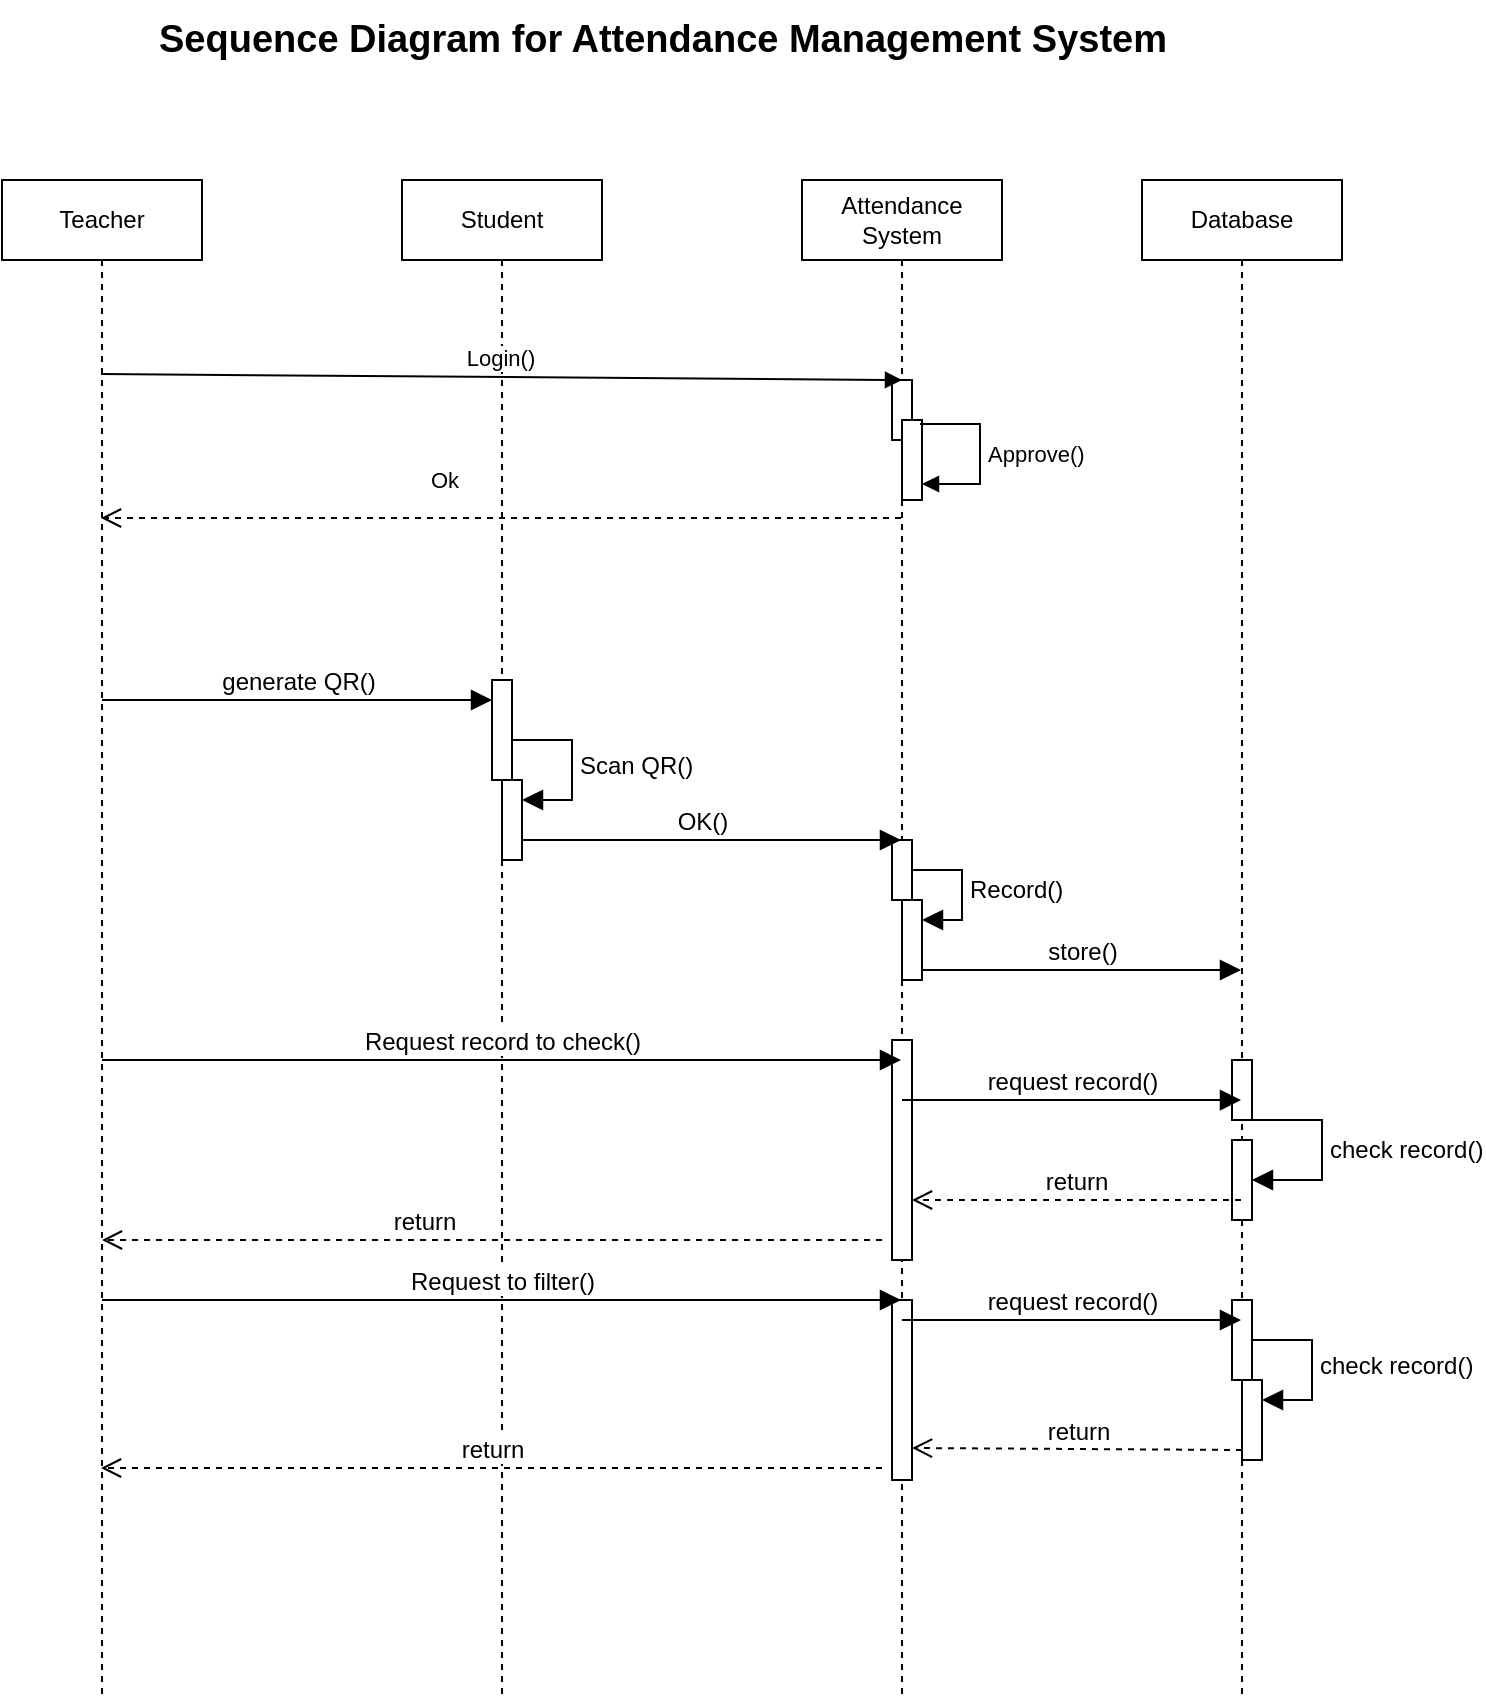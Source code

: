 <mxfile version="24.4.9" type="github">
  <diagram name="Page-1" id="T3-toPrj7-Y9PyS_owqm">
    <mxGraphModel dx="880" dy="460" grid="1" gridSize="10" guides="1" tooltips="1" connect="1" arrows="1" fold="1" page="1" pageScale="1" pageWidth="850" pageHeight="1100" math="0" shadow="0">
      <root>
        <mxCell id="0" />
        <mxCell id="1" parent="0" />
        <mxCell id="j7JZLh6YF1ddT1S2mV3M-3" value="Teacher" style="shape=umlLifeline;perimeter=lifelinePerimeter;whiteSpace=wrap;html=1;container=1;dropTarget=0;collapsible=0;recursiveResize=0;outlineConnect=0;portConstraint=eastwest;newEdgeStyle={&quot;curved&quot;:0,&quot;rounded&quot;:0};" parent="1" vertex="1">
          <mxGeometry x="40" y="240" width="100" height="760" as="geometry" />
        </mxCell>
        <mxCell id="j7JZLh6YF1ddT1S2mV3M-4" value="Student" style="shape=umlLifeline;perimeter=lifelinePerimeter;whiteSpace=wrap;html=1;container=1;dropTarget=0;collapsible=0;recursiveResize=0;outlineConnect=0;portConstraint=eastwest;newEdgeStyle={&quot;curved&quot;:0,&quot;rounded&quot;:0};" parent="1" vertex="1">
          <mxGeometry x="240" y="240" width="100" height="760" as="geometry" />
        </mxCell>
        <mxCell id="bpxcCdH2ggFQAJEEPQ4z-16" value="" style="html=1;points=[[0,0,0,0,5],[0,1,0,0,-5],[1,0,0,0,5],[1,1,0,0,-5]];perimeter=orthogonalPerimeter;outlineConnect=0;targetShapes=umlLifeline;portConstraint=eastwest;newEdgeStyle={&quot;curved&quot;:0,&quot;rounded&quot;:0};" parent="j7JZLh6YF1ddT1S2mV3M-4" vertex="1">
          <mxGeometry x="45" y="250" width="10" height="50" as="geometry" />
        </mxCell>
        <mxCell id="bpxcCdH2ggFQAJEEPQ4z-19" value="" style="html=1;points=[[0,0,0,0,5],[0,1,0,0,-5],[1,0,0,0,5],[1,1,0,0,-5]];perimeter=orthogonalPerimeter;outlineConnect=0;targetShapes=umlLifeline;portConstraint=eastwest;newEdgeStyle={&quot;curved&quot;:0,&quot;rounded&quot;:0};" parent="j7JZLh6YF1ddT1S2mV3M-4" vertex="1">
          <mxGeometry x="50" y="300" width="10" height="40" as="geometry" />
        </mxCell>
        <mxCell id="bpxcCdH2ggFQAJEEPQ4z-20" value="Scan QR()" style="html=1;align=left;spacingLeft=2;endArrow=block;rounded=0;edgeStyle=orthogonalEdgeStyle;curved=0;rounded=0;fontSize=12;startSize=8;endSize=8;" parent="j7JZLh6YF1ddT1S2mV3M-4" target="bpxcCdH2ggFQAJEEPQ4z-19" edge="1">
          <mxGeometry relative="1" as="geometry">
            <mxPoint x="55" y="280" as="sourcePoint" />
            <Array as="points">
              <mxPoint x="85" y="310" />
            </Array>
          </mxGeometry>
        </mxCell>
        <mxCell id="j7JZLh6YF1ddT1S2mV3M-5" value="Attendance System" style="shape=umlLifeline;perimeter=lifelinePerimeter;whiteSpace=wrap;html=1;container=1;dropTarget=0;collapsible=0;recursiveResize=0;outlineConnect=0;portConstraint=eastwest;newEdgeStyle={&quot;curved&quot;:0,&quot;rounded&quot;:0};" parent="1" vertex="1">
          <mxGeometry x="440" y="240" width="100" height="760" as="geometry" />
        </mxCell>
        <mxCell id="8oLt4RAgj38gzW2Ug9jm-2" value="" style="html=1;points=[[0,0,0,0,5],[0,1,0,0,-5],[1,0,0,0,5],[1,1,0,0,-5]];perimeter=orthogonalPerimeter;outlineConnect=0;targetShapes=umlLifeline;portConstraint=eastwest;newEdgeStyle={&quot;curved&quot;:0,&quot;rounded&quot;:0};" parent="j7JZLh6YF1ddT1S2mV3M-5" vertex="1">
          <mxGeometry x="45" y="100" width="10" height="30" as="geometry" />
        </mxCell>
        <mxCell id="8oLt4RAgj38gzW2Ug9jm-3" value="" style="html=1;points=[[0,0,0,0,5],[0,1,0,0,-5],[1,0,0,0,5],[1,1,0,0,-5]];perimeter=orthogonalPerimeter;outlineConnect=0;targetShapes=umlLifeline;portConstraint=eastwest;newEdgeStyle={&quot;curved&quot;:0,&quot;rounded&quot;:0};" parent="j7JZLh6YF1ddT1S2mV3M-5" vertex="1">
          <mxGeometry x="50" y="120" width="10" height="40" as="geometry" />
        </mxCell>
        <mxCell id="bpxcCdH2ggFQAJEEPQ4z-21" value="" style="html=1;points=[[0,0,0,0,5],[0,1,0,0,-5],[1,0,0,0,5],[1,1,0,0,-5]];perimeter=orthogonalPerimeter;outlineConnect=0;targetShapes=umlLifeline;portConstraint=eastwest;newEdgeStyle={&quot;curved&quot;:0,&quot;rounded&quot;:0};" parent="j7JZLh6YF1ddT1S2mV3M-5" vertex="1">
          <mxGeometry x="45" y="330" width="10" height="30" as="geometry" />
        </mxCell>
        <mxCell id="bpxcCdH2ggFQAJEEPQ4z-26" value="" style="html=1;points=[[0,0,0,0,5],[0,1,0,0,-5],[1,0,0,0,5],[1,1,0,0,-5]];perimeter=orthogonalPerimeter;outlineConnect=0;targetShapes=umlLifeline;portConstraint=eastwest;newEdgeStyle={&quot;curved&quot;:0,&quot;rounded&quot;:0};" parent="j7JZLh6YF1ddT1S2mV3M-5" vertex="1">
          <mxGeometry x="50" y="360" width="10" height="40" as="geometry" />
        </mxCell>
        <mxCell id="bpxcCdH2ggFQAJEEPQ4z-27" value="Record()&amp;nbsp;" style="html=1;align=left;spacingLeft=2;endArrow=block;rounded=0;edgeStyle=orthogonalEdgeStyle;curved=0;rounded=0;fontSize=12;startSize=8;endSize=8;" parent="j7JZLh6YF1ddT1S2mV3M-5" source="bpxcCdH2ggFQAJEEPQ4z-21" target="bpxcCdH2ggFQAJEEPQ4z-26" edge="1">
          <mxGeometry relative="1" as="geometry">
            <mxPoint x="60" y="340" as="sourcePoint" />
            <Array as="points">
              <mxPoint x="80" y="345" />
              <mxPoint x="80" y="370" />
            </Array>
          </mxGeometry>
        </mxCell>
        <mxCell id="bpxcCdH2ggFQAJEEPQ4z-31" value="" style="html=1;points=[[0,0,0,0,5],[0,1,0,0,-5],[1,0,0,0,5],[1,1,0,0,-5]];perimeter=orthogonalPerimeter;outlineConnect=0;targetShapes=umlLifeline;portConstraint=eastwest;newEdgeStyle={&quot;curved&quot;:0,&quot;rounded&quot;:0};" parent="j7JZLh6YF1ddT1S2mV3M-5" vertex="1">
          <mxGeometry x="45" y="430" width="10" height="110" as="geometry" />
        </mxCell>
        <mxCell id="bpxcCdH2ggFQAJEEPQ4z-42" value="" style="html=1;points=[[0,0,0,0,5],[0,1,0,0,-5],[1,0,0,0,5],[1,1,0,0,-5]];perimeter=orthogonalPerimeter;outlineConnect=0;targetShapes=umlLifeline;portConstraint=eastwest;newEdgeStyle={&quot;curved&quot;:0,&quot;rounded&quot;:0};" parent="j7JZLh6YF1ddT1S2mV3M-5" vertex="1">
          <mxGeometry x="45" y="560" width="10" height="90" as="geometry" />
        </mxCell>
        <mxCell id="j7JZLh6YF1ddT1S2mV3M-6" value="Database" style="shape=umlLifeline;perimeter=lifelinePerimeter;whiteSpace=wrap;html=1;container=1;dropTarget=0;collapsible=0;recursiveResize=0;outlineConnect=0;portConstraint=eastwest;newEdgeStyle={&quot;curved&quot;:0,&quot;rounded&quot;:0};" parent="1" vertex="1">
          <mxGeometry x="610" y="240" width="100" height="760" as="geometry" />
        </mxCell>
        <mxCell id="bpxcCdH2ggFQAJEEPQ4z-34" value="" style="html=1;points=[[0,0,0,0,5],[0,1,0,0,-5],[1,0,0,0,5],[1,1,0,0,-5]];perimeter=orthogonalPerimeter;outlineConnect=0;targetShapes=umlLifeline;portConstraint=eastwest;newEdgeStyle={&quot;curved&quot;:0,&quot;rounded&quot;:0};" parent="j7JZLh6YF1ddT1S2mV3M-6" vertex="1">
          <mxGeometry x="45" y="480" width="10" height="40" as="geometry" />
        </mxCell>
        <mxCell id="bpxcCdH2ggFQAJEEPQ4z-35" value="check record()" style="html=1;align=left;spacingLeft=2;endArrow=block;rounded=0;edgeStyle=orthogonalEdgeStyle;curved=0;rounded=0;fontSize=12;startSize=8;endSize=8;" parent="j7JZLh6YF1ddT1S2mV3M-6" source="bpxcCdH2ggFQAJEEPQ4z-36" target="bpxcCdH2ggFQAJEEPQ4z-34" edge="1">
          <mxGeometry relative="1" as="geometry">
            <mxPoint x="50" y="430" as="sourcePoint" />
            <Array as="points">
              <mxPoint x="90" y="470" />
              <mxPoint x="90" y="500" />
            </Array>
          </mxGeometry>
        </mxCell>
        <mxCell id="bpxcCdH2ggFQAJEEPQ4z-36" value="" style="html=1;points=[[0,0,0,0,5],[0,1,0,0,-5],[1,0,0,0,5],[1,1,0,0,-5]];perimeter=orthogonalPerimeter;outlineConnect=0;targetShapes=umlLifeline;portConstraint=eastwest;newEdgeStyle={&quot;curved&quot;:0,&quot;rounded&quot;:0};" parent="j7JZLh6YF1ddT1S2mV3M-6" vertex="1">
          <mxGeometry x="45" y="440" width="10" height="30" as="geometry" />
        </mxCell>
        <mxCell id="bpxcCdH2ggFQAJEEPQ4z-43" value="" style="html=1;points=[[0,0,0,0,5],[0,1,0,0,-5],[1,0,0,0,5],[1,1,0,0,-5]];perimeter=orthogonalPerimeter;outlineConnect=0;targetShapes=umlLifeline;portConstraint=eastwest;newEdgeStyle={&quot;curved&quot;:0,&quot;rounded&quot;:0};" parent="j7JZLh6YF1ddT1S2mV3M-6" vertex="1">
          <mxGeometry x="45" y="560" width="10" height="40" as="geometry" />
        </mxCell>
        <mxCell id="bpxcCdH2ggFQAJEEPQ4z-47" value="" style="html=1;points=[[0,0,0,0,5],[0,1,0,0,-5],[1,0,0,0,5],[1,1,0,0,-5]];perimeter=orthogonalPerimeter;outlineConnect=0;targetShapes=umlLifeline;portConstraint=eastwest;newEdgeStyle={&quot;curved&quot;:0,&quot;rounded&quot;:0};" parent="j7JZLh6YF1ddT1S2mV3M-6" vertex="1">
          <mxGeometry x="50" y="600" width="10" height="40" as="geometry" />
        </mxCell>
        <mxCell id="bpxcCdH2ggFQAJEEPQ4z-48" value="check record()" style="html=1;align=left;spacingLeft=2;endArrow=block;rounded=0;edgeStyle=orthogonalEdgeStyle;curved=0;rounded=0;fontSize=12;startSize=8;endSize=8;" parent="j7JZLh6YF1ddT1S2mV3M-6" target="bpxcCdH2ggFQAJEEPQ4z-47" edge="1">
          <mxGeometry relative="1" as="geometry">
            <mxPoint x="55" y="580" as="sourcePoint" />
            <Array as="points">
              <mxPoint x="85" y="610" />
            </Array>
          </mxGeometry>
        </mxCell>
        <mxCell id="8oLt4RAgj38gzW2Ug9jm-1" value="Login()" style="html=1;verticalAlign=bottom;endArrow=block;curved=0;rounded=0;" parent="1" edge="1">
          <mxGeometry x="-0.001" width="80" relative="1" as="geometry">
            <mxPoint x="89.5" y="337" as="sourcePoint" />
            <mxPoint x="490" y="340" as="targetPoint" />
            <mxPoint as="offset" />
          </mxGeometry>
        </mxCell>
        <mxCell id="8oLt4RAgj38gzW2Ug9jm-4" value="Approve()" style="html=1;align=left;spacingLeft=2;endArrow=block;rounded=0;edgeStyle=orthogonalEdgeStyle;curved=0;rounded=0;" parent="1" target="8oLt4RAgj38gzW2Ug9jm-3" edge="1">
          <mxGeometry relative="1" as="geometry">
            <mxPoint x="499" y="362" as="sourcePoint" />
            <Array as="points">
              <mxPoint x="529" y="392" />
            </Array>
          </mxGeometry>
        </mxCell>
        <mxCell id="8oLt4RAgj38gzW2Ug9jm-5" value="Ok" style="html=1;verticalAlign=bottom;endArrow=open;dashed=1;endSize=8;curved=0;rounded=0;" parent="1" edge="1">
          <mxGeometry x="0.147" y="-10" relative="1" as="geometry">
            <mxPoint x="489.5" y="409" as="sourcePoint" />
            <mxPoint x="89.5" y="409" as="targetPoint" />
            <mxPoint x="1" as="offset" />
            <Array as="points">
              <mxPoint x="360" y="409" />
            </Array>
          </mxGeometry>
        </mxCell>
        <mxCell id="bpxcCdH2ggFQAJEEPQ4z-25" value="OK()" style="html=1;verticalAlign=bottom;endArrow=block;curved=0;rounded=0;fontSize=12;startSize=8;endSize=8;" parent="1" target="j7JZLh6YF1ddT1S2mV3M-5" edge="1">
          <mxGeometry x="-0.053" width="80" relative="1" as="geometry">
            <mxPoint x="300" y="570" as="sourcePoint" />
            <mxPoint x="490" y="570" as="targetPoint" />
            <mxPoint as="offset" />
          </mxGeometry>
        </mxCell>
        <mxCell id="bpxcCdH2ggFQAJEEPQ4z-29" value="store()" style="html=1;verticalAlign=bottom;endArrow=block;curved=0;rounded=0;fontSize=12;startSize=8;endSize=8;exitX=1;exitY=1;exitDx=0;exitDy=-5;exitPerimeter=0;" parent="1" source="bpxcCdH2ggFQAJEEPQ4z-26" target="j7JZLh6YF1ddT1S2mV3M-6" edge="1">
          <mxGeometry width="80" relative="1" as="geometry">
            <mxPoint x="510" y="630" as="sourcePoint" />
            <mxPoint x="570" y="630" as="targetPoint" />
          </mxGeometry>
        </mxCell>
        <mxCell id="bpxcCdH2ggFQAJEEPQ4z-30" value="Request record to check()" style="html=1;verticalAlign=bottom;endArrow=block;curved=0;rounded=0;fontSize=12;startSize=8;endSize=8;" parent="1" target="j7JZLh6YF1ddT1S2mV3M-5" edge="1">
          <mxGeometry width="80" relative="1" as="geometry">
            <mxPoint x="90" y="680" as="sourcePoint" />
            <mxPoint x="170" y="680" as="targetPoint" />
          </mxGeometry>
        </mxCell>
        <mxCell id="bpxcCdH2ggFQAJEEPQ4z-33" value="request record()" style="html=1;verticalAlign=bottom;endArrow=block;curved=0;rounded=0;fontSize=12;startSize=8;endSize=8;exitX=0.5;exitY=0.273;exitDx=0;exitDy=0;exitPerimeter=0;" parent="1" source="bpxcCdH2ggFQAJEEPQ4z-31" target="j7JZLh6YF1ddT1S2mV3M-6" edge="1">
          <mxGeometry width="80" relative="1" as="geometry">
            <mxPoint x="500" y="700" as="sourcePoint" />
            <mxPoint x="570" y="700" as="targetPoint" />
          </mxGeometry>
        </mxCell>
        <mxCell id="bpxcCdH2ggFQAJEEPQ4z-38" value="return" style="html=1;verticalAlign=bottom;endArrow=open;dashed=1;endSize=8;curved=0;rounded=0;fontSize=12;" parent="1" source="j7JZLh6YF1ddT1S2mV3M-6" target="bpxcCdH2ggFQAJEEPQ4z-31" edge="1">
          <mxGeometry relative="1" as="geometry">
            <mxPoint x="580" y="750" as="sourcePoint" />
            <mxPoint x="490" y="750" as="targetPoint" />
            <Array as="points">
              <mxPoint x="580" y="750" />
            </Array>
          </mxGeometry>
        </mxCell>
        <mxCell id="bpxcCdH2ggFQAJEEPQ4z-39" value="return" style="html=1;verticalAlign=bottom;endArrow=open;dashed=1;endSize=8;curved=0;rounded=0;fontSize=12;" parent="1" target="j7JZLh6YF1ddT1S2mV3M-3" edge="1">
          <mxGeometry x="0.178" relative="1" as="geometry">
            <mxPoint x="480" y="770" as="sourcePoint" />
            <mxPoint x="400" y="770" as="targetPoint" />
            <mxPoint as="offset" />
          </mxGeometry>
        </mxCell>
        <mxCell id="bpxcCdH2ggFQAJEEPQ4z-41" value="Request to filter()" style="html=1;verticalAlign=bottom;endArrow=block;curved=0;rounded=0;fontSize=12;startSize=8;endSize=8;" parent="1" target="j7JZLh6YF1ddT1S2mV3M-5" edge="1">
          <mxGeometry width="80" relative="1" as="geometry">
            <mxPoint x="90" y="800" as="sourcePoint" />
            <mxPoint x="170" y="800" as="targetPoint" />
          </mxGeometry>
        </mxCell>
        <mxCell id="bpxcCdH2ggFQAJEEPQ4z-44" value="request record()" style="html=1;verticalAlign=bottom;endArrow=block;curved=0;rounded=0;fontSize=12;startSize=8;endSize=8;" parent="1" target="j7JZLh6YF1ddT1S2mV3M-6" edge="1">
          <mxGeometry width="80" relative="1" as="geometry">
            <mxPoint x="490" y="810" as="sourcePoint" />
            <mxPoint x="570" y="810" as="targetPoint" />
          </mxGeometry>
        </mxCell>
        <mxCell id="bpxcCdH2ggFQAJEEPQ4z-45" value="return" style="html=1;verticalAlign=bottom;endArrow=open;dashed=1;endSize=8;curved=0;rounded=0;fontSize=12;exitX=0;exitY=1;exitDx=0;exitDy=-5;exitPerimeter=0;" parent="1" source="bpxcCdH2ggFQAJEEPQ4z-47" edge="1">
          <mxGeometry relative="1" as="geometry">
            <mxPoint x="650" y="874" as="sourcePoint" />
            <mxPoint x="495" y="874" as="targetPoint" />
          </mxGeometry>
        </mxCell>
        <mxCell id="bpxcCdH2ggFQAJEEPQ4z-46" value="return" style="html=1;verticalAlign=bottom;endArrow=open;dashed=1;endSize=8;curved=0;rounded=0;fontSize=12;" parent="1" edge="1">
          <mxGeometry relative="1" as="geometry">
            <mxPoint x="480" y="884" as="sourcePoint" />
            <mxPoint x="89.5" y="884" as="targetPoint" />
          </mxGeometry>
        </mxCell>
        <mxCell id="bpxcCdH2ggFQAJEEPQ4z-49" value="generate QR()" style="html=1;verticalAlign=bottom;endArrow=block;curved=0;rounded=0;fontSize=12;startSize=8;endSize=8;" parent="1" target="bpxcCdH2ggFQAJEEPQ4z-16" edge="1">
          <mxGeometry width="80" relative="1" as="geometry">
            <mxPoint x="90" y="500" as="sourcePoint" />
            <mxPoint x="170" y="500" as="targetPoint" />
          </mxGeometry>
        </mxCell>
        <mxCell id="sSvDuUyNl6s4NvvB-7_4-1" value="Sequence Diagram for Attendance Management System" style="text;html=1;align=center;verticalAlign=middle;resizable=0;points=[];autosize=1;strokeColor=none;fillColor=none;fontSize=19;fontStyle=1" vertex="1" parent="1">
          <mxGeometry x="120" y="150" width="500" height="40" as="geometry" />
        </mxCell>
      </root>
    </mxGraphModel>
  </diagram>
</mxfile>
